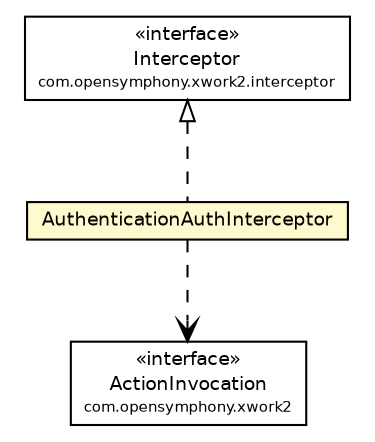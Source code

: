 #!/usr/local/bin/dot
#
# Class diagram 
# Generated by UmlGraph version 4.6 (http://www.spinellis.gr/sw/umlgraph)
#

digraph G {
	edge [fontname="Helvetica",fontsize=10,labelfontname="Helvetica",labelfontsize=10];
	node [fontname="Helvetica",fontsize=10,shape=plaintext];
	// net.chrissearle.flickrvote.web.interceptors.AuthenticationAuthInterceptor
	c2450 [label=<<table border="0" cellborder="1" cellspacing="0" cellpadding="2" port="p" bgcolor="lemonChiffon" href="./AuthenticationAuthInterceptor.html">
		<tr><td><table border="0" cellspacing="0" cellpadding="1">
			<tr><td> AuthenticationAuthInterceptor </td></tr>
		</table></td></tr>
		</table>>, fontname="Helvetica", fontcolor="black", fontsize=9.0];
	//net.chrissearle.flickrvote.web.interceptors.AuthenticationAuthInterceptor implements com.opensymphony.xwork2.interceptor.Interceptor
	c2468:p -> c2450:p [dir=back,arrowtail=empty,style=dashed];
	// net.chrissearle.flickrvote.web.interceptors.AuthenticationAuthInterceptor DEPEND com.opensymphony.xwork2.ActionInvocation
	c2450:p -> c2470:p [taillabel="", label="", headlabel="", fontname="Helvetica", fontcolor="black", fontsize=10.0, color="black", arrowhead=open, style=dashed];
	// com.opensymphony.xwork2.ActionInvocation
	c2470 [label=<<table border="0" cellborder="1" cellspacing="0" cellpadding="2" port="p">
		<tr><td><table border="0" cellspacing="0" cellpadding="1">
			<tr><td> &laquo;interface&raquo; </td></tr>
			<tr><td> ActionInvocation </td></tr>
			<tr><td><font point-size="7.0"> com.opensymphony.xwork2 </font></td></tr>
		</table></td></tr>
		</table>>, fontname="Helvetica", fontcolor="black", fontsize=9.0];
	// com.opensymphony.xwork2.interceptor.Interceptor
	c2468 [label=<<table border="0" cellborder="1" cellspacing="0" cellpadding="2" port="p">
		<tr><td><table border="0" cellspacing="0" cellpadding="1">
			<tr><td> &laquo;interface&raquo; </td></tr>
			<tr><td> Interceptor </td></tr>
			<tr><td><font point-size="7.0"> com.opensymphony.xwork2.interceptor </font></td></tr>
		</table></td></tr>
		</table>>, fontname="Helvetica", fontcolor="black", fontsize=9.0];
}

